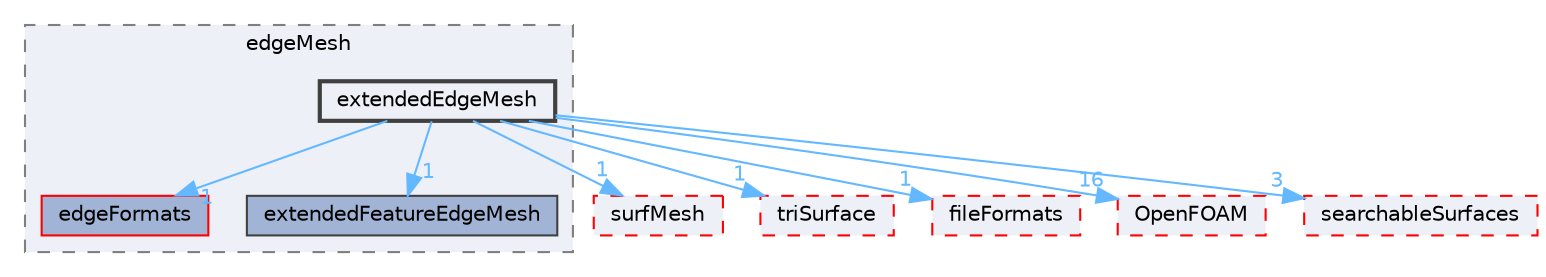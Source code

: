 digraph "src/meshTools/edgeMesh/extendedEdgeMesh"
{
 // LATEX_PDF_SIZE
  bgcolor="transparent";
  edge [fontname=Helvetica,fontsize=10,labelfontname=Helvetica,labelfontsize=10];
  node [fontname=Helvetica,fontsize=10,shape=box,height=0.2,width=0.4];
  compound=true
  subgraph clusterdir_49db66e8fd2a67bf222b9ee7503b6041 {
    graph [ bgcolor="#edf0f7", pencolor="grey50", label="edgeMesh", fontname=Helvetica,fontsize=10 style="filled,dashed", URL="dir_49db66e8fd2a67bf222b9ee7503b6041.html",tooltip=""]
  dir_386e217692e5c654f15e5b4f32b7a72f [label="edgeFormats", fillcolor="#a2b4d6", color="red", style="filled", URL="dir_386e217692e5c654f15e5b4f32b7a72f.html",tooltip=""];
  dir_758503b1ae7f52666a7d29c9de90ba70 [label="extendedFeatureEdgeMesh", fillcolor="#a2b4d6", color="grey25", style="filled", URL="dir_758503b1ae7f52666a7d29c9de90ba70.html",tooltip=""];
  dir_133a5f0ac9b4d6a67a68529a4e9da489 [label="extendedEdgeMesh", fillcolor="#edf0f7", color="grey25", style="filled,bold", URL="dir_133a5f0ac9b4d6a67a68529a4e9da489.html",tooltip=""];
  }
  dir_0a88fe22feb23ce5f078a04a1df67721 [label="surfMesh", fillcolor="#edf0f7", color="red", style="filled,dashed", URL="dir_0a88fe22feb23ce5f078a04a1df67721.html",tooltip=""];
  dir_2c4b96702ead4056d900947b6784ec65 [label="triSurface", fillcolor="#edf0f7", color="red", style="filled,dashed", URL="dir_2c4b96702ead4056d900947b6784ec65.html",tooltip=""];
  dir_b05602f37bb521a7142c0a3e200b5f35 [label="fileFormats", fillcolor="#edf0f7", color="red", style="filled,dashed", URL="dir_b05602f37bb521a7142c0a3e200b5f35.html",tooltip=""];
  dir_c5473ff19b20e6ec4dfe5c310b3778a8 [label="OpenFOAM", fillcolor="#edf0f7", color="red", style="filled,dashed", URL="dir_c5473ff19b20e6ec4dfe5c310b3778a8.html",tooltip=""];
  dir_fdba7555f757b9c8126275cbaccc3a14 [label="searchableSurfaces", fillcolor="#edf0f7", color="red", style="filled,dashed", URL="dir_fdba7555f757b9c8126275cbaccc3a14.html",tooltip=""];
  dir_133a5f0ac9b4d6a67a68529a4e9da489->dir_0a88fe22feb23ce5f078a04a1df67721 [headlabel="1", labeldistance=1.5 headhref="dir_001214_003891.html" href="dir_001214_003891.html" color="steelblue1" fontcolor="steelblue1"];
  dir_133a5f0ac9b4d6a67a68529a4e9da489->dir_2c4b96702ead4056d900947b6784ec65 [headlabel="1", labeldistance=1.5 headhref="dir_001214_004124.html" href="dir_001214_004124.html" color="steelblue1" fontcolor="steelblue1"];
  dir_133a5f0ac9b4d6a67a68529a4e9da489->dir_386e217692e5c654f15e5b4f32b7a72f [headlabel="1", labeldistance=1.5 headhref="dir_001214_001107.html" href="dir_001214_001107.html" color="steelblue1" fontcolor="steelblue1"];
  dir_133a5f0ac9b4d6a67a68529a4e9da489->dir_758503b1ae7f52666a7d29c9de90ba70 [headlabel="1", labeldistance=1.5 headhref="dir_001214_001215.html" href="dir_001214_001215.html" color="steelblue1" fontcolor="steelblue1"];
  dir_133a5f0ac9b4d6a67a68529a4e9da489->dir_b05602f37bb521a7142c0a3e200b5f35 [headlabel="1", labeldistance=1.5 headhref="dir_001214_001353.html" href="dir_001214_001353.html" color="steelblue1" fontcolor="steelblue1"];
  dir_133a5f0ac9b4d6a67a68529a4e9da489->dir_c5473ff19b20e6ec4dfe5c310b3778a8 [headlabel="16", labeldistance=1.5 headhref="dir_001214_002695.html" href="dir_001214_002695.html" color="steelblue1" fontcolor="steelblue1"];
  dir_133a5f0ac9b4d6a67a68529a4e9da489->dir_fdba7555f757b9c8126275cbaccc3a14 [headlabel="3", labeldistance=1.5 headhref="dir_001214_003461.html" href="dir_001214_003461.html" color="steelblue1" fontcolor="steelblue1"];
}
